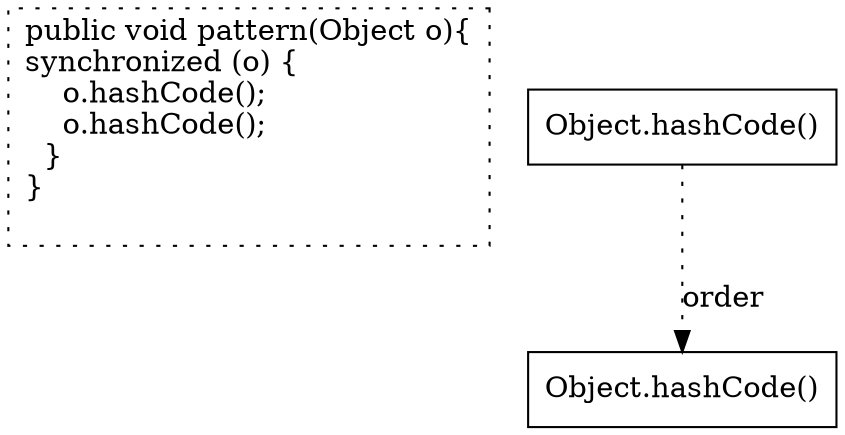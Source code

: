 digraph "Test_sync.pattern#Object#" {
0 [label="public void pattern(Object o){\lsynchronized (o) {\l    o.hashCode();\l    o.hashCode();\l  }\l}\l\l" shape=box style=dotted]
1 [label="Object.hashCode()" shape=box]
2 [label="Object.hashCode()" shape=box]
2 -> 1 [label="order" style=dotted];
}